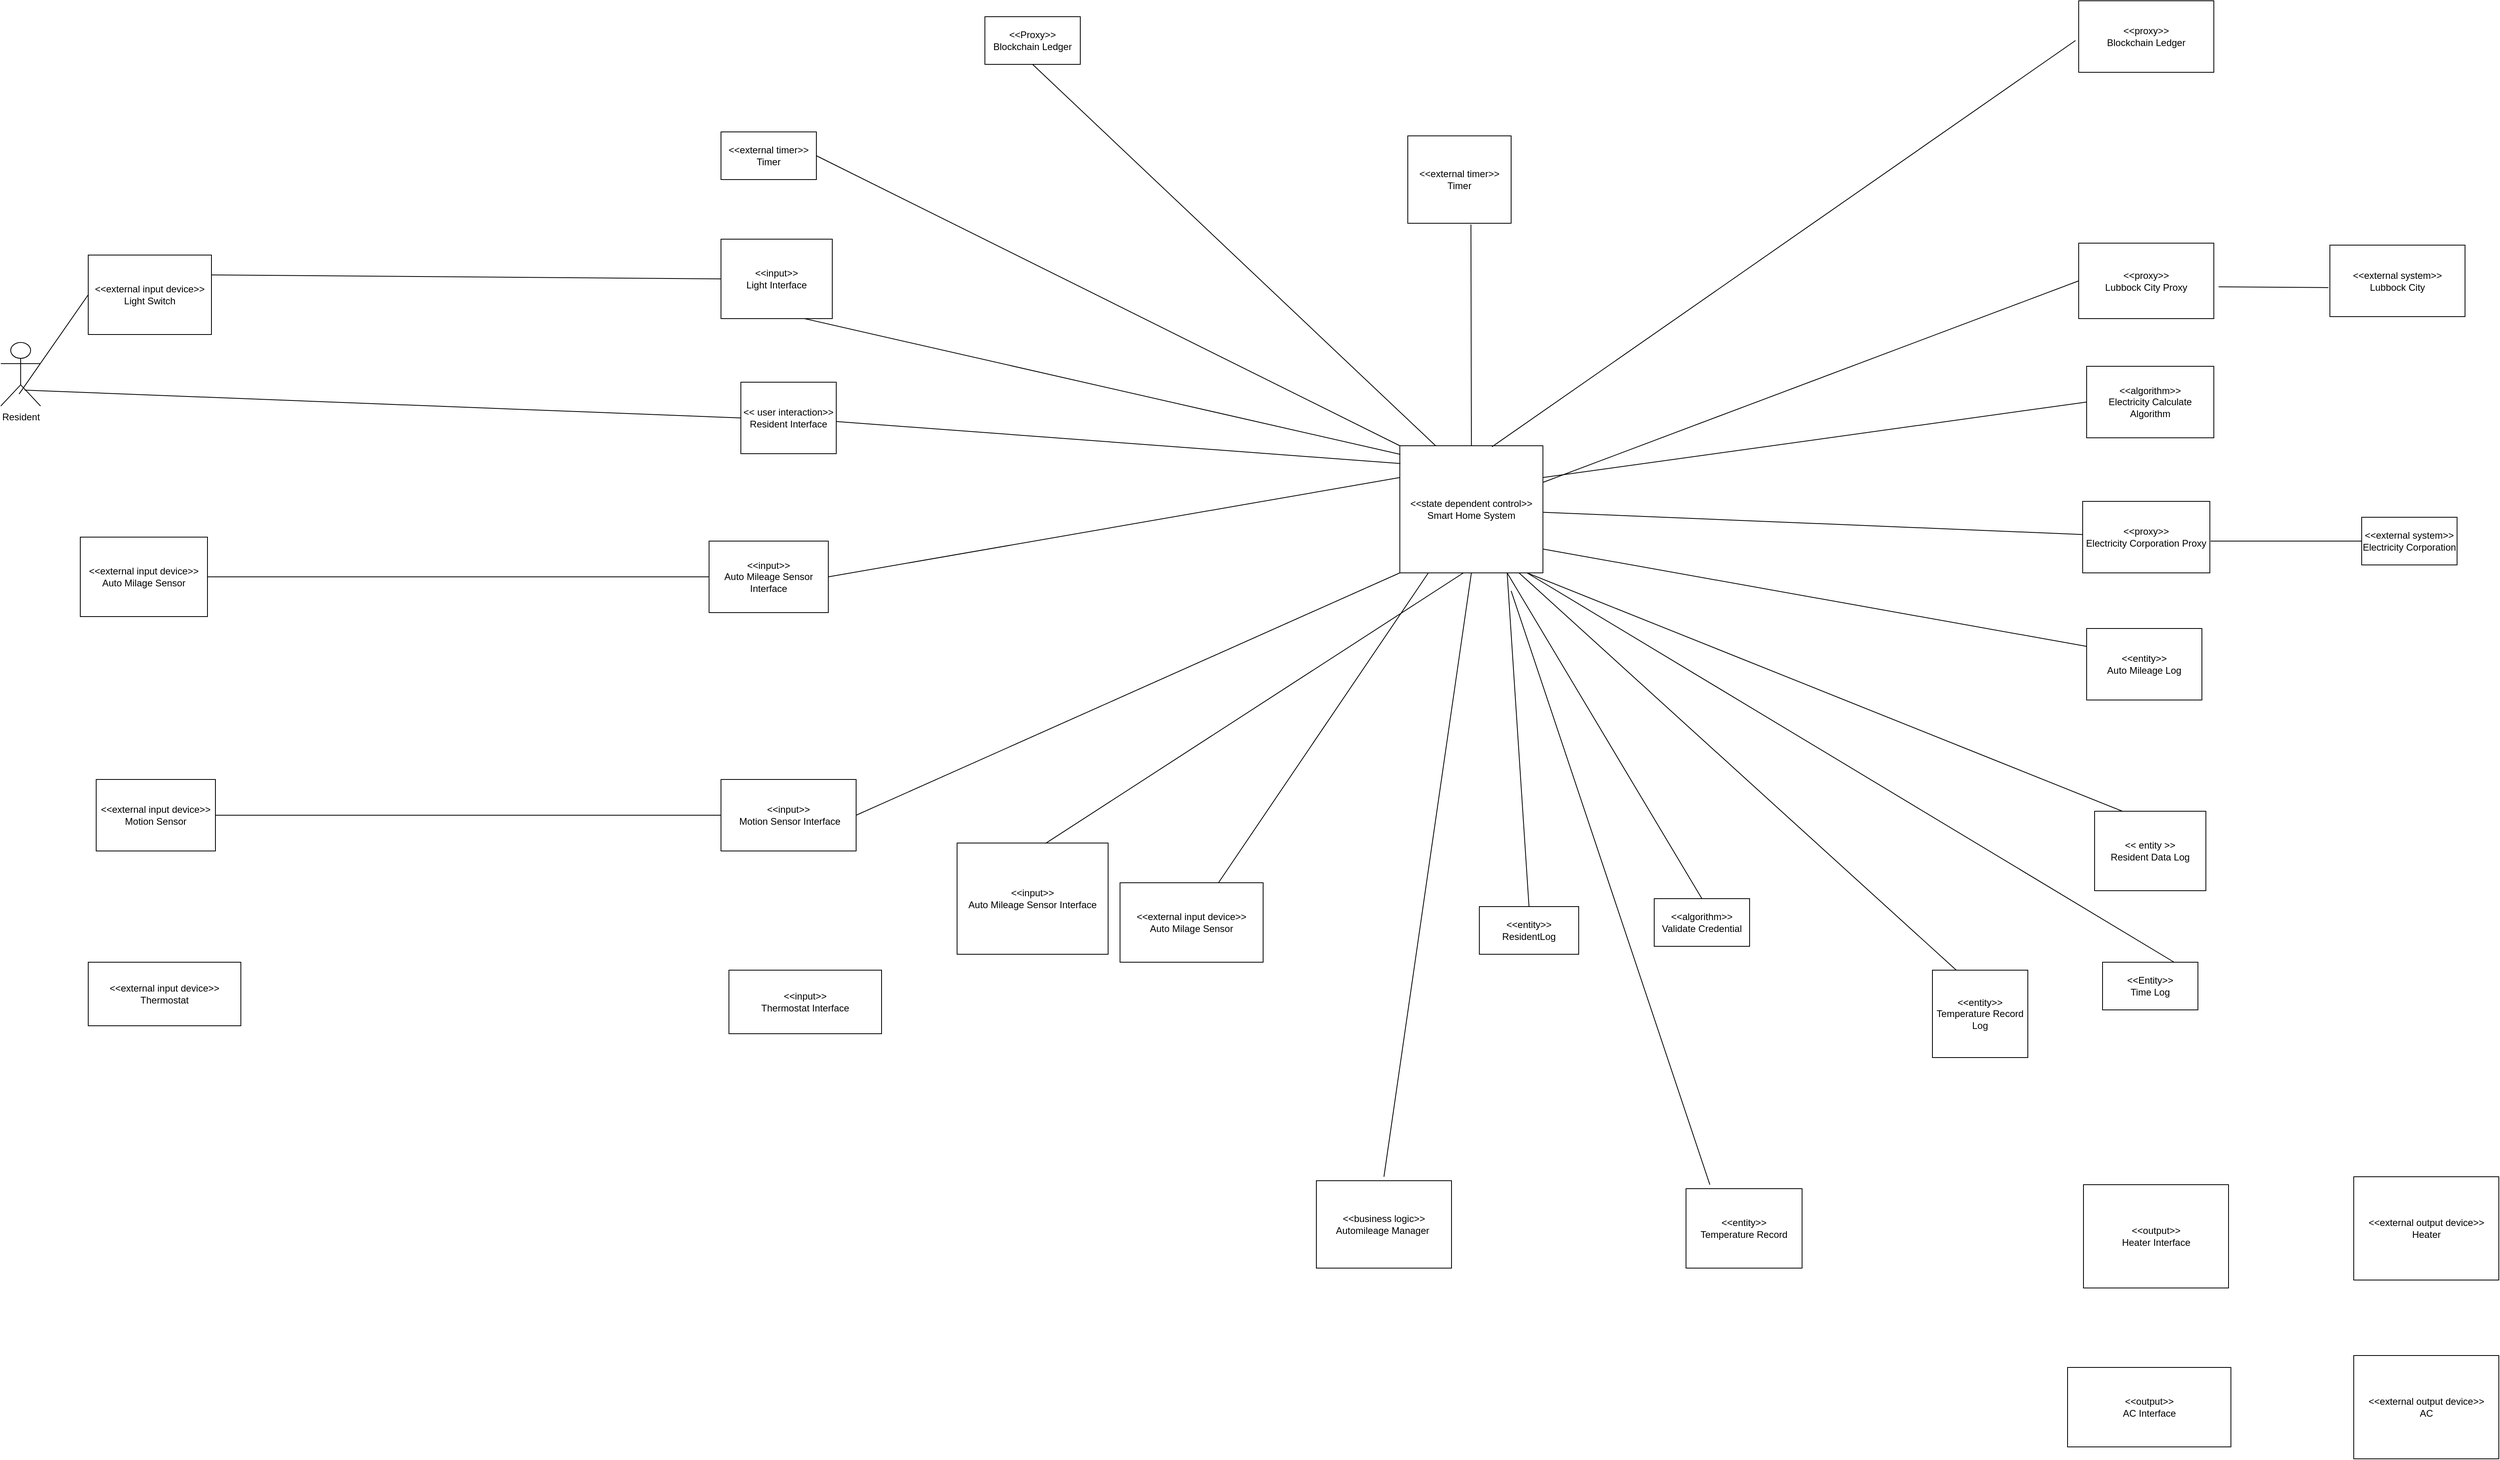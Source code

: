 <mxfile version="16.5.1" type="device"><diagram id="N5n3ArNoUIoxR561wZYT" name="Page-1"><mxGraphModel dx="5160" dy="3237" grid="1" gridSize="10" guides="1" tooltips="1" connect="1" arrows="1" fold="1" page="1" pageScale="1" pageWidth="850" pageHeight="1100" math="0" shadow="0"><root><mxCell id="0"/><mxCell id="1" parent="0"/><mxCell id="vqTsqgK6lUn58Y-TXWf5-161" value="&amp;lt;&amp;lt;external input device&amp;gt;&amp;gt;&lt;br&gt;Light Switch" style="rounded=0;whiteSpace=wrap;html=1;" parent="1" vertex="1"><mxGeometry x="-1120" y="80" width="155" height="100" as="geometry"/></mxCell><mxCell id="vqTsqgK6lUn58Y-TXWf5-163" value="&amp;lt;&amp;lt;state dependent control&amp;gt;&amp;gt;&lt;br&gt;Smart Home System" style="rounded=0;whiteSpace=wrap;html=1;" parent="1" vertex="1"><mxGeometry x="530" y="320" width="180" height="160" as="geometry"/></mxCell><mxCell id="vqTsqgK6lUn58Y-TXWf5-164" value="&amp;lt;&amp;lt;input&amp;gt;&amp;gt;&lt;br&gt;&amp;nbsp;Motion Sensor Interface" style="rounded=0;whiteSpace=wrap;html=1;" parent="1" vertex="1"><mxGeometry x="-324" y="740" width="170" height="90" as="geometry"/></mxCell><mxCell id="vqTsqgK6lUn58Y-TXWf5-166" value="&amp;lt;&amp;lt;external input device&amp;gt;&amp;gt;&lt;br&gt;Auto Milage Sensor" style="rounded=0;whiteSpace=wrap;html=1;" parent="1" vertex="1"><mxGeometry x="-1130" y="435" width="160" height="100" as="geometry"/></mxCell><mxCell id="vqTsqgK6lUn58Y-TXWf5-167" value="&amp;lt;&amp;lt;input&amp;gt;&amp;gt;&lt;br&gt;Auto Mileage Sensor Interface" style="rounded=0;whiteSpace=wrap;html=1;" parent="1" vertex="1"><mxGeometry x="-339" y="440" width="150" height="90" as="geometry"/></mxCell><mxCell id="vqTsqgK6lUn58Y-TXWf5-168" value="&amp;lt;&amp;lt;input&amp;gt;&amp;gt;&lt;br&gt;Light Interface" style="rounded=0;whiteSpace=wrap;html=1;" parent="1" vertex="1"><mxGeometry x="-324" y="60" width="140" height="100" as="geometry"/></mxCell><mxCell id="vqTsqgK6lUn58Y-TXWf5-170" value="Resident" style="shape=umlActor;verticalLabelPosition=bottom;verticalAlign=top;html=1;" parent="1" vertex="1"><mxGeometry x="-1230" y="190" width="50" height="80" as="geometry"/></mxCell><mxCell id="vqTsqgK6lUn58Y-TXWf5-172" value="&amp;lt;&amp;lt; entity &amp;gt;&amp;gt;&lt;br&gt;Resident Data Log" style="rounded=0;whiteSpace=wrap;html=1;" parent="1" vertex="1"><mxGeometry x="1404" y="780" width="140" height="100" as="geometry"/></mxCell><mxCell id="vqTsqgK6lUn58Y-TXWf5-173" value="&amp;lt;&amp;lt;external input device&amp;gt;&amp;gt;&lt;br&gt;Auto Milage Sensor" style="rounded=0;whiteSpace=wrap;html=1;" parent="1" vertex="1"><mxGeometry x="178" y="870" width="180" height="100" as="geometry"/></mxCell><mxCell id="vqTsqgK6lUn58Y-TXWf5-174" value="&amp;lt;&amp;lt;input&amp;gt;&amp;gt;&lt;br&gt;Auto Mileage Sensor Interface" style="rounded=0;whiteSpace=wrap;html=1;" parent="1" vertex="1"><mxGeometry x="-27" y="820" width="190" height="140" as="geometry"/></mxCell><mxCell id="vqTsqgK6lUn58Y-TXWf5-175" value="&amp;lt;&amp;lt;entity&amp;gt;&amp;gt;&lt;br&gt;Auto Mileage Log" style="rounded=0;whiteSpace=wrap;html=1;" parent="1" vertex="1"><mxGeometry x="1394" y="550" width="145" height="90" as="geometry"/></mxCell><mxCell id="vqTsqgK6lUn58Y-TXWf5-176" value="&amp;lt;&amp;lt;external timer&amp;gt;&amp;gt;&lt;br&gt;Timer&lt;span style=&quot;color: rgba(0 , 0 , 0 , 0) ; font-family: monospace ; font-size: 0px&quot;&gt;%3CmxGraphModel%3E%3Croot%3E%3CmxCell%20id%3D%220%22%2F%3E%3CmxCell%20id%3D%221%22%20parent%3D%220%22%2F%3E%3CmxCell%20id%3D%222%22%20value%3D%22Switch%20ON%20light%26lt%3Bbr%26gt%3B%26amp%3Bnbsp%3B%20Switch%20OFF%20light%22%20style%3D%22text%3Bhtml%3D1%3Balign%3Dcenter%3BverticalAlign%3Dmiddle%3Bresizable%3D0%3Bpoints%3D%5B%5D%3Bautosize%3D1%3BstrokeColor%3Dnone%3BfillColor%3Dnone%3Brotation%3D0%3B%22%20vertex%3D%221%22%20parent%3D%221%22%3E%3CmxGeometry%20x%3D%2265%22%20y%3D%2280%22%20width%3D%22110%22%20height%3D%2230%22%20as%3D%22geometry%22%2F%3E%3C%2FmxCell%3E%3C%2Froot%3E%3C%2FmxGraphModel%3E&lt;/span&gt;" style="rounded=0;whiteSpace=wrap;html=1;" parent="1" vertex="1"><mxGeometry x="540" y="-70" width="130" height="110" as="geometry"/></mxCell><mxCell id="vqTsqgK6lUn58Y-TXWf5-177" value="&amp;lt;&amp;lt;algorithm&amp;gt;&amp;gt;&lt;br&gt;Electricity Calculate Algorithm" style="rounded=0;whiteSpace=wrap;html=1;" parent="1" vertex="1"><mxGeometry x="1394" y="220" width="160" height="90" as="geometry"/></mxCell><mxCell id="vqTsqgK6lUn58Y-TXWf5-178" value="&amp;lt;&amp;lt;proxy&amp;gt;&amp;gt;&lt;br&gt;Electricity Corporation Proxy" style="rounded=0;whiteSpace=wrap;html=1;" parent="1" vertex="1"><mxGeometry x="1389" y="390" width="160" height="90" as="geometry"/></mxCell><mxCell id="AiJ8LHa5mvzdm3SQoRIA-6" value="" style="endArrow=none;html=1;rounded=0;entryX=0.611;entryY=1.014;entryDx=0;entryDy=0;entryPerimeter=0;exitX=0.5;exitY=0;exitDx=0;exitDy=0;" parent="1" source="vqTsqgK6lUn58Y-TXWf5-163" target="vqTsqgK6lUn58Y-TXWf5-176" edge="1"><mxGeometry width="50" height="50" relative="1" as="geometry"><mxPoint x="510" y="240" as="sourcePoint"/><mxPoint x="560" y="190" as="targetPoint"/></mxGeometry></mxCell><mxCell id="AiJ8LHa5mvzdm3SQoRIA-8" value="" style="endArrow=none;html=1;rounded=0;entryX=0.75;entryY=1;entryDx=0;entryDy=0;exitX=0.004;exitY=0.068;exitDx=0;exitDy=0;exitPerimeter=0;" parent="1" source="vqTsqgK6lUn58Y-TXWf5-163" target="vqTsqgK6lUn58Y-TXWf5-168" edge="1"><mxGeometry width="50" height="50" relative="1" as="geometry"><mxPoint x="250" y="220" as="sourcePoint"/><mxPoint x="300" y="170" as="targetPoint"/></mxGeometry></mxCell><mxCell id="AiJ8LHa5mvzdm3SQoRIA-11" value="" style="endArrow=none;html=1;rounded=0;exitX=0.585;exitY=0.004;exitDx=0;exitDy=0;exitPerimeter=0;" parent="1" source="vqTsqgK6lUn58Y-TXWf5-174" edge="1"><mxGeometry width="50" height="50" relative="1" as="geometry"><mxPoint x="660" y="730" as="sourcePoint"/><mxPoint x="610" y="480" as="targetPoint"/></mxGeometry></mxCell><mxCell id="AiJ8LHa5mvzdm3SQoRIA-12" value="" style="endArrow=none;html=1;rounded=0;" parent="1" source="vqTsqgK6lUn58Y-TXWf5-173" target="vqTsqgK6lUn58Y-TXWf5-163" edge="1"><mxGeometry width="50" height="50" relative="1" as="geometry"><mxPoint x="820" y="870" as="sourcePoint"/><mxPoint x="780" y="600" as="targetPoint"/></mxGeometry></mxCell><mxCell id="AiJ8LHa5mvzdm3SQoRIA-13" value="" style="endArrow=none;html=1;rounded=0;exitX=0.25;exitY=0;exitDx=0;exitDy=0;entryX=0.889;entryY=1;entryDx=0;entryDy=0;entryPerimeter=0;" parent="1" source="vqTsqgK6lUn58Y-TXWf5-172" target="vqTsqgK6lUn58Y-TXWf5-163" edge="1"><mxGeometry width="50" height="50" relative="1" as="geometry"><mxPoint x="730" y="650" as="sourcePoint"/><mxPoint x="780" y="600" as="targetPoint"/></mxGeometry></mxCell><mxCell id="AiJ8LHa5mvzdm3SQoRIA-14" value="" style="endArrow=none;html=1;rounded=0;exitX=0;exitY=0.25;exitDx=0;exitDy=0;" parent="1" source="vqTsqgK6lUn58Y-TXWf5-175" edge="1"><mxGeometry width="50" height="50" relative="1" as="geometry"><mxPoint x="730" y="650" as="sourcePoint"/><mxPoint x="710" y="450" as="targetPoint"/></mxGeometry></mxCell><mxCell id="AiJ8LHa5mvzdm3SQoRIA-15" value="" style="endArrow=none;html=1;rounded=0;" parent="1" source="vqTsqgK6lUn58Y-TXWf5-163" target="vqTsqgK6lUn58Y-TXWf5-178" edge="1"><mxGeometry width="50" height="50" relative="1" as="geometry"><mxPoint x="730" y="490" as="sourcePoint"/><mxPoint x="780" y="440" as="targetPoint"/></mxGeometry></mxCell><mxCell id="AiJ8LHa5mvzdm3SQoRIA-16" value="" style="endArrow=none;html=1;rounded=0;entryX=0;entryY=0.5;entryDx=0;entryDy=0;exitX=1;exitY=0.25;exitDx=0;exitDy=0;" parent="1" source="vqTsqgK6lUn58Y-TXWf5-163" target="vqTsqgK6lUn58Y-TXWf5-177" edge="1"><mxGeometry width="50" height="50" relative="1" as="geometry"><mxPoint x="730" y="360" as="sourcePoint"/><mxPoint x="780" y="310" as="targetPoint"/></mxGeometry></mxCell><mxCell id="AiJ8LHa5mvzdm3SQoRIA-17" value="&amp;lt;&amp;lt;proxy&amp;gt;&amp;gt;&lt;br&gt;Lubbock City&amp;nbsp;Proxy" style="rounded=0;whiteSpace=wrap;html=1;" parent="1" vertex="1"><mxGeometry x="1384" y="65" width="170" height="95" as="geometry"/></mxCell><mxCell id="AiJ8LHa5mvzdm3SQoRIA-19" value="&amp;lt;&amp;lt;proxy&amp;gt;&amp;gt;&lt;br&gt;Blockchain Ledger" style="rounded=0;whiteSpace=wrap;html=1;" parent="1" vertex="1"><mxGeometry x="1384" y="-240" width="170" height="90" as="geometry"/></mxCell><mxCell id="AiJ8LHa5mvzdm3SQoRIA-20" value="" style="endArrow=none;html=1;rounded=0;entryX=0;entryY=0.5;entryDx=0;entryDy=0;" parent="1" source="vqTsqgK6lUn58Y-TXWf5-163" target="AiJ8LHa5mvzdm3SQoRIA-17" edge="1"><mxGeometry width="50" height="50" relative="1" as="geometry"><mxPoint x="940" y="150" as="sourcePoint"/><mxPoint x="990" y="100" as="targetPoint"/></mxGeometry></mxCell><mxCell id="AiJ8LHa5mvzdm3SQoRIA-22" value="" style="endArrow=none;html=1;rounded=0;exitX=0.644;exitY=0.008;exitDx=0;exitDy=0;exitPerimeter=0;" parent="1" source="vqTsqgK6lUn58Y-TXWf5-163" edge="1"><mxGeometry width="50" height="50" relative="1" as="geometry"><mxPoint x="660" y="310" as="sourcePoint"/><mxPoint x="1380" y="-190" as="targetPoint"/></mxGeometry></mxCell><mxCell id="AiJ8LHa5mvzdm3SQoRIA-23" value="&amp;lt;&amp;lt;Proxy&amp;gt;&amp;gt;&lt;br&gt;Blockchain Ledger" style="rounded=0;whiteSpace=wrap;html=1;" parent="1" vertex="1"><mxGeometry x="8" y="-220" width="120" height="60" as="geometry"/></mxCell><mxCell id="AiJ8LHa5mvzdm3SQoRIA-24" value="" style="endArrow=none;html=1;rounded=0;entryX=0.5;entryY=1;entryDx=0;entryDy=0;exitX=0.25;exitY=0;exitDx=0;exitDy=0;" parent="1" source="vqTsqgK6lUn58Y-TXWf5-163" target="AiJ8LHa5mvzdm3SQoRIA-23" edge="1"><mxGeometry width="50" height="50" relative="1" as="geometry"><mxPoint x="10" y="160" as="sourcePoint"/><mxPoint x="60" y="110" as="targetPoint"/></mxGeometry></mxCell><mxCell id="AiJ8LHa5mvzdm3SQoRIA-26" value="" style="endArrow=none;html=1;rounded=0;exitX=0.46;exitY=0.812;exitDx=0;exitDy=0;exitPerimeter=0;" parent="1" source="vqTsqgK6lUn58Y-TXWf5-170" edge="1"><mxGeometry width="50" height="50" relative="1" as="geometry"><mxPoint x="-790" y="380" as="sourcePoint"/><mxPoint x="-1120" y="130" as="targetPoint"/></mxGeometry></mxCell><mxCell id="AiJ8LHa5mvzdm3SQoRIA-29" value="" style="endArrow=none;html=1;rounded=0;entryX=0;entryY=0.5;entryDx=0;entryDy=0;exitX=1;exitY=0.25;exitDx=0;exitDy=0;" parent="1" source="vqTsqgK6lUn58Y-TXWf5-161" target="vqTsqgK6lUn58Y-TXWf5-168" edge="1"><mxGeometry width="50" height="50" relative="1" as="geometry"><mxPoint x="-630" y="230" as="sourcePoint"/><mxPoint x="-580" y="180" as="targetPoint"/></mxGeometry></mxCell><mxCell id="AiJ8LHa5mvzdm3SQoRIA-32" value="&amp;lt;&amp;lt;external input device&amp;gt;&amp;gt;&lt;br&gt;Motion Sensor" style="rounded=0;whiteSpace=wrap;html=1;" parent="1" vertex="1"><mxGeometry x="-1110" y="740" width="150" height="90" as="geometry"/></mxCell><mxCell id="AiJ8LHa5mvzdm3SQoRIA-33" value="" style="endArrow=none;html=1;rounded=0;entryX=0;entryY=0.5;entryDx=0;entryDy=0;exitX=1;exitY=0.5;exitDx=0;exitDy=0;" parent="1" source="AiJ8LHa5mvzdm3SQoRIA-32" target="vqTsqgK6lUn58Y-TXWf5-164" edge="1"><mxGeometry width="50" height="50" relative="1" as="geometry"><mxPoint x="-1220" y="860" as="sourcePoint"/><mxPoint x="-1170" y="810" as="targetPoint"/></mxGeometry></mxCell><mxCell id="AiJ8LHa5mvzdm3SQoRIA-34" value="" style="endArrow=none;html=1;rounded=0;entryX=0;entryY=0.5;entryDx=0;entryDy=0;exitX=1;exitY=0.5;exitDx=0;exitDy=0;" parent="1" source="vqTsqgK6lUn58Y-TXWf5-166" target="vqTsqgK6lUn58Y-TXWf5-167" edge="1"><mxGeometry width="50" height="50" relative="1" as="geometry"><mxPoint x="-810" y="480" as="sourcePoint"/><mxPoint x="-760" y="430" as="targetPoint"/></mxGeometry></mxCell><mxCell id="AiJ8LHa5mvzdm3SQoRIA-35" value="" style="endArrow=none;html=1;rounded=0;entryX=0;entryY=0.25;entryDx=0;entryDy=0;exitX=1;exitY=0.5;exitDx=0;exitDy=0;" parent="1" source="vqTsqgK6lUn58Y-TXWf5-167" target="vqTsqgK6lUn58Y-TXWf5-163" edge="1"><mxGeometry width="50" height="50" relative="1" as="geometry"><mxPoint x="-810" y="480" as="sourcePoint"/><mxPoint x="-760" y="430" as="targetPoint"/></mxGeometry></mxCell><mxCell id="AiJ8LHa5mvzdm3SQoRIA-36" value="" style="endArrow=none;html=1;rounded=0;entryX=0;entryY=1;entryDx=0;entryDy=0;exitX=1;exitY=0.5;exitDx=0;exitDy=0;" parent="1" source="vqTsqgK6lUn58Y-TXWf5-164" target="vqTsqgK6lUn58Y-TXWf5-163" edge="1"><mxGeometry width="50" height="50" relative="1" as="geometry"><mxPoint x="-230" y="480" as="sourcePoint"/><mxPoint x="-180" y="430" as="targetPoint"/></mxGeometry></mxCell><mxCell id="AiJ8LHa5mvzdm3SQoRIA-37" value="&amp;lt;&amp;lt;external timer&amp;gt;&amp;gt;&lt;br&gt;Timer&lt;span style=&quot;color: rgba(0 , 0 , 0 , 0) ; font-family: monospace ; font-size: 0px&quot;&gt;%3CmxGraphModel%3E%3Croot%3E%3CmxCell%20id%3D%220%22%2F%3E%3CmxCell%20id%3D%221%22%20parent%3D%220%22%2F%3E%3CmxCell%20id%3D%222%22%20value%3D%22Switch%20ON%20light%26lt%3Bbr%26gt%3B%26amp%3Bnbsp%3B%20Switch%20OFF%20light%22%20style%3D%22text%3Bhtml%3D1%3Balign%3Dcenter%3BverticalAlign%3Dmiddle%3Bresizable%3D0%3Bpoints%3D%5B%5D%3Bautosize%3D1%3BstrokeColor%3Dnone%3BfillColor%3Dnone%3Brotation%3D0%3B%22%20vertex%3D%221%22%20parent%3D%221%22%3E%3CmxGeometry%20x%3D%2265%22%20y%3D%2280%22%20width%3D%22110%22%20height%3D%2230%22%20as%3D%22geometry%22%2F%3E%3C%2FmxCell%3E%3C%2Froot%3E%3C%2FmxGraphModel%3E&lt;/span&gt;" style="rounded=0;whiteSpace=wrap;html=1;" parent="1" vertex="1"><mxGeometry x="-324" y="-75" width="120" height="60" as="geometry"/></mxCell><mxCell id="AiJ8LHa5mvzdm3SQoRIA-38" value="" style="endArrow=none;html=1;rounded=0;entryX=0;entryY=0;entryDx=0;entryDy=0;exitX=1;exitY=0.5;exitDx=0;exitDy=0;" parent="1" source="AiJ8LHa5mvzdm3SQoRIA-37" target="vqTsqgK6lUn58Y-TXWf5-163" edge="1"><mxGeometry width="50" height="50" relative="1" as="geometry"><mxPoint x="-430" y="240" as="sourcePoint"/><mxPoint x="-380" y="190" as="targetPoint"/></mxGeometry></mxCell><mxCell id="AiJ8LHa5mvzdm3SQoRIA-41" value="&amp;lt;&amp;lt;external system&amp;gt;&amp;gt;&lt;br&gt;Lubbock City" style="rounded=0;whiteSpace=wrap;html=1;" parent="1" vertex="1"><mxGeometry x="1700" y="67.5" width="170" height="90" as="geometry"/></mxCell><mxCell id="AiJ8LHa5mvzdm3SQoRIA-43" value="&amp;lt;&amp;lt;external system&amp;gt;&amp;gt;&lt;br&gt;Electricity Corporation" style="rounded=0;whiteSpace=wrap;html=1;" parent="1" vertex="1"><mxGeometry x="1740" y="410" width="120" height="60" as="geometry"/></mxCell><mxCell id="AiJ8LHa5mvzdm3SQoRIA-44" value="" style="endArrow=none;html=1;rounded=0;exitX=-0.011;exitY=0.594;exitDx=0;exitDy=0;exitPerimeter=0;" parent="1" source="AiJ8LHa5mvzdm3SQoRIA-41" edge="1"><mxGeometry width="50" height="50" relative="1" as="geometry"><mxPoint x="1710" y="290" as="sourcePoint"/><mxPoint x="1560" y="120" as="targetPoint"/></mxGeometry></mxCell><mxCell id="AiJ8LHa5mvzdm3SQoRIA-45" value="" style="endArrow=none;html=1;rounded=0;entryX=0;entryY=0.5;entryDx=0;entryDy=0;" parent="1" target="AiJ8LHa5mvzdm3SQoRIA-43" edge="1"><mxGeometry width="50" height="50" relative="1" as="geometry"><mxPoint x="1550" y="440" as="sourcePoint"/><mxPoint x="1360" y="300" as="targetPoint"/></mxGeometry></mxCell><mxCell id="AiJ8LHa5mvzdm3SQoRIA-46" value="&amp;lt;&amp;lt; user interaction&amp;gt;&amp;gt;&lt;br&gt;Resident Interface" style="rounded=0;whiteSpace=wrap;html=1;" parent="1" vertex="1"><mxGeometry x="-299" y="240" width="120" height="90" as="geometry"/></mxCell><mxCell id="AiJ8LHa5mvzdm3SQoRIA-49" value="&amp;lt;&amp;lt;algorithm&amp;gt;&amp;gt;&lt;br&gt;Validate Credential" style="rounded=0;whiteSpace=wrap;html=1;" parent="1" vertex="1"><mxGeometry x="850" y="890" width="120" height="60" as="geometry"/></mxCell><mxCell id="AiJ8LHa5mvzdm3SQoRIA-50" value="" style="endArrow=none;html=1;rounded=0;entryX=0.5;entryY=0;entryDx=0;entryDy=0;exitX=0.75;exitY=1;exitDx=0;exitDy=0;" parent="1" source="vqTsqgK6lUn58Y-TXWf5-163" target="AiJ8LHa5mvzdm3SQoRIA-49" edge="1"><mxGeometry width="50" height="50" relative="1" as="geometry"><mxPoint x="300" y="590" as="sourcePoint"/><mxPoint x="350" y="540" as="targetPoint"/></mxGeometry></mxCell><mxCell id="AiJ8LHa5mvzdm3SQoRIA-52" value="&amp;lt;&amp;lt;entity&amp;gt;&amp;gt;&lt;br&gt;ResidentLog" style="rounded=0;whiteSpace=wrap;html=1;" parent="1" vertex="1"><mxGeometry x="630" y="900" width="125" height="60" as="geometry"/></mxCell><mxCell id="AiJ8LHa5mvzdm3SQoRIA-53" value="" style="endArrow=none;html=1;rounded=0;exitX=0.5;exitY=0;exitDx=0;exitDy=0;entryX=0.75;entryY=1;entryDx=0;entryDy=0;" parent="1" source="AiJ8LHa5mvzdm3SQoRIA-52" target="vqTsqgK6lUn58Y-TXWf5-163" edge="1"><mxGeometry width="50" height="50" relative="1" as="geometry"><mxPoint x="540" y="630" as="sourcePoint"/><mxPoint x="590" y="580" as="targetPoint"/></mxGeometry></mxCell><mxCell id="AiJ8LHa5mvzdm3SQoRIA-54" value="" style="endArrow=none;html=1;rounded=0;entryX=0;entryY=0.5;entryDx=0;entryDy=0;" parent="1" target="AiJ8LHa5mvzdm3SQoRIA-46" edge="1"><mxGeometry width="50" height="50" relative="1" as="geometry"><mxPoint x="-1200" y="250" as="sourcePoint"/><mxPoint x="-650" y="250" as="targetPoint"/></mxGeometry></mxCell><mxCell id="AiJ8LHa5mvzdm3SQoRIA-55" value="" style="endArrow=none;html=1;rounded=0;entryX=0.004;entryY=0.14;entryDx=0;entryDy=0;entryPerimeter=0;" parent="1" source="AiJ8LHa5mvzdm3SQoRIA-46" target="vqTsqgK6lUn58Y-TXWf5-163" edge="1"><mxGeometry width="50" height="50" relative="1" as="geometry"><mxPoint x="-150" y="300" as="sourcePoint"/><mxPoint x="-100" y="250" as="targetPoint"/></mxGeometry></mxCell><mxCell id="AiJ8LHa5mvzdm3SQoRIA-56" value="&amp;lt;&amp;lt;input&amp;gt;&amp;gt;&lt;br&gt;Thermostat Interface" style="rounded=0;whiteSpace=wrap;html=1;" parent="1" vertex="1"><mxGeometry x="-314" y="980" width="192" height="80" as="geometry"/></mxCell><mxCell id="AiJ8LHa5mvzdm3SQoRIA-57" value="&amp;lt;&amp;lt;external input device&amp;gt;&amp;gt;&lt;br&gt;Thermostat" style="rounded=0;whiteSpace=wrap;html=1;" parent="1" vertex="1"><mxGeometry x="-1120" y="970" width="192" height="80" as="geometry"/></mxCell><mxCell id="AiJ8LHa5mvzdm3SQoRIA-58" value="&amp;lt;&amp;lt;entity&amp;gt;&amp;gt;&lt;br&gt;Temperature Record" style="rounded=0;whiteSpace=wrap;html=1;" parent="1" vertex="1"><mxGeometry x="890" y="1255" width="146" height="100" as="geometry"/></mxCell><mxCell id="AiJ8LHa5mvzdm3SQoRIA-59" value="&amp;lt;&amp;lt;output&amp;gt;&amp;gt;&lt;br&gt;Heater Interface" style="rounded=0;whiteSpace=wrap;html=1;" parent="1" vertex="1"><mxGeometry x="1390" y="1250" width="182.5" height="130" as="geometry"/></mxCell><mxCell id="AiJ8LHa5mvzdm3SQoRIA-60" value="&amp;lt;&amp;lt;output&amp;gt;&amp;gt;&lt;br&gt;AC Interface" style="rounded=0;whiteSpace=wrap;html=1;" parent="1" vertex="1"><mxGeometry x="1370" y="1480" width="205.5" height="100" as="geometry"/></mxCell><mxCell id="AiJ8LHa5mvzdm3SQoRIA-61" value="&amp;lt;&amp;lt;external output device&amp;gt;&amp;gt;&lt;br&gt;Heater" style="rounded=0;whiteSpace=wrap;html=1;" parent="1" vertex="1"><mxGeometry x="1730" y="1240" width="182.5" height="130" as="geometry"/></mxCell><mxCell id="AiJ8LHa5mvzdm3SQoRIA-62" value="&amp;lt;&amp;lt;external output device&amp;gt;&amp;gt;&lt;br&gt;AC" style="rounded=0;whiteSpace=wrap;html=1;" parent="1" vertex="1"><mxGeometry x="1730" y="1465" width="182.5" height="130" as="geometry"/></mxCell><mxCell id="AiJ8LHa5mvzdm3SQoRIA-63" value="&amp;lt;&amp;lt;entity&amp;gt;&amp;gt;&lt;br&gt;Temperature Record Log" style="rounded=0;whiteSpace=wrap;html=1;" parent="1" vertex="1"><mxGeometry x="1200" y="980" width="120" height="110" as="geometry"/></mxCell><mxCell id="AiJ8LHa5mvzdm3SQoRIA-64" value="" style="endArrow=none;html=1;rounded=0;" parent="1" edge="1"><mxGeometry width="50" height="50" relative="1" as="geometry"><mxPoint x="670" y="502.667" as="sourcePoint"/><mxPoint x="920" y="1250" as="targetPoint"/></mxGeometry></mxCell><mxCell id="AiJ8LHa5mvzdm3SQoRIA-66" value="&amp;lt;&amp;lt;business logic&amp;gt;&amp;gt;&lt;br&gt;Automileage Manager&amp;nbsp;" style="rounded=0;whiteSpace=wrap;html=1;" parent="1" vertex="1"><mxGeometry x="425" y="1245" width="170" height="110" as="geometry"/></mxCell><mxCell id="AiJ8LHa5mvzdm3SQoRIA-67" value="" style="endArrow=none;html=1;rounded=0;entryX=0.5;entryY=1;entryDx=0;entryDy=0;" parent="1" target="vqTsqgK6lUn58Y-TXWf5-163" edge="1"><mxGeometry width="50" height="50" relative="1" as="geometry"><mxPoint x="510" y="1240" as="sourcePoint"/><mxPoint x="520" y="770" as="targetPoint"/></mxGeometry></mxCell><mxCell id="AiJ8LHa5mvzdm3SQoRIA-68" value="" style="endArrow=none;html=1;rounded=0;exitX=0.25;exitY=0;exitDx=0;exitDy=0;entryX=0.833;entryY=1;entryDx=0;entryDy=0;entryPerimeter=0;" parent="1" source="AiJ8LHa5mvzdm3SQoRIA-63" target="vqTsqgK6lUn58Y-TXWf5-163" edge="1"><mxGeometry width="50" height="50" relative="1" as="geometry"><mxPoint x="1000" y="820" as="sourcePoint"/><mxPoint x="1050" y="770" as="targetPoint"/></mxGeometry></mxCell><mxCell id="AiJ8LHa5mvzdm3SQoRIA-69" value="&amp;lt;&amp;lt;Entity&amp;gt;&amp;gt;&lt;br&gt;Time Log" style="rounded=0;whiteSpace=wrap;html=1;" parent="1" vertex="1"><mxGeometry x="1414" y="970" width="120" height="60" as="geometry"/></mxCell><mxCell id="AiJ8LHa5mvzdm3SQoRIA-70" value="" style="endArrow=none;html=1;rounded=0;exitX=0.75;exitY=0;exitDx=0;exitDy=0;" parent="1" source="AiJ8LHa5mvzdm3SQoRIA-69" edge="1"><mxGeometry width="50" height="50" relative="1" as="geometry"><mxPoint x="1380" y="940" as="sourcePoint"/><mxPoint x="690" y="480" as="targetPoint"/></mxGeometry></mxCell></root></mxGraphModel></diagram></mxfile>